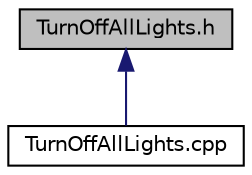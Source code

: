 digraph "TurnOffAllLights.h"
{
 // LATEX_PDF_SIZE
  edge [fontname="Helvetica",fontsize="10",labelfontname="Helvetica",labelfontsize="10"];
  node [fontname="Helvetica",fontsize="10",shape=record];
  Node1 [label="TurnOffAllLights.h",height=0.2,width=0.4,color="black", fillcolor="grey75", style="filled", fontcolor="black",tooltip="Command to turn off all lights in a smart lighting system."];
  Node1 -> Node2 [dir="back",color="midnightblue",fontsize="10",style="solid",fontname="Helvetica"];
  Node2 [label="TurnOffAllLights.cpp",height=0.2,width=0.4,color="black", fillcolor="white", style="filled",URL="$TurnOffAllLights_8cpp.html",tooltip="Constructs a TurnOffAllLights command."];
}
